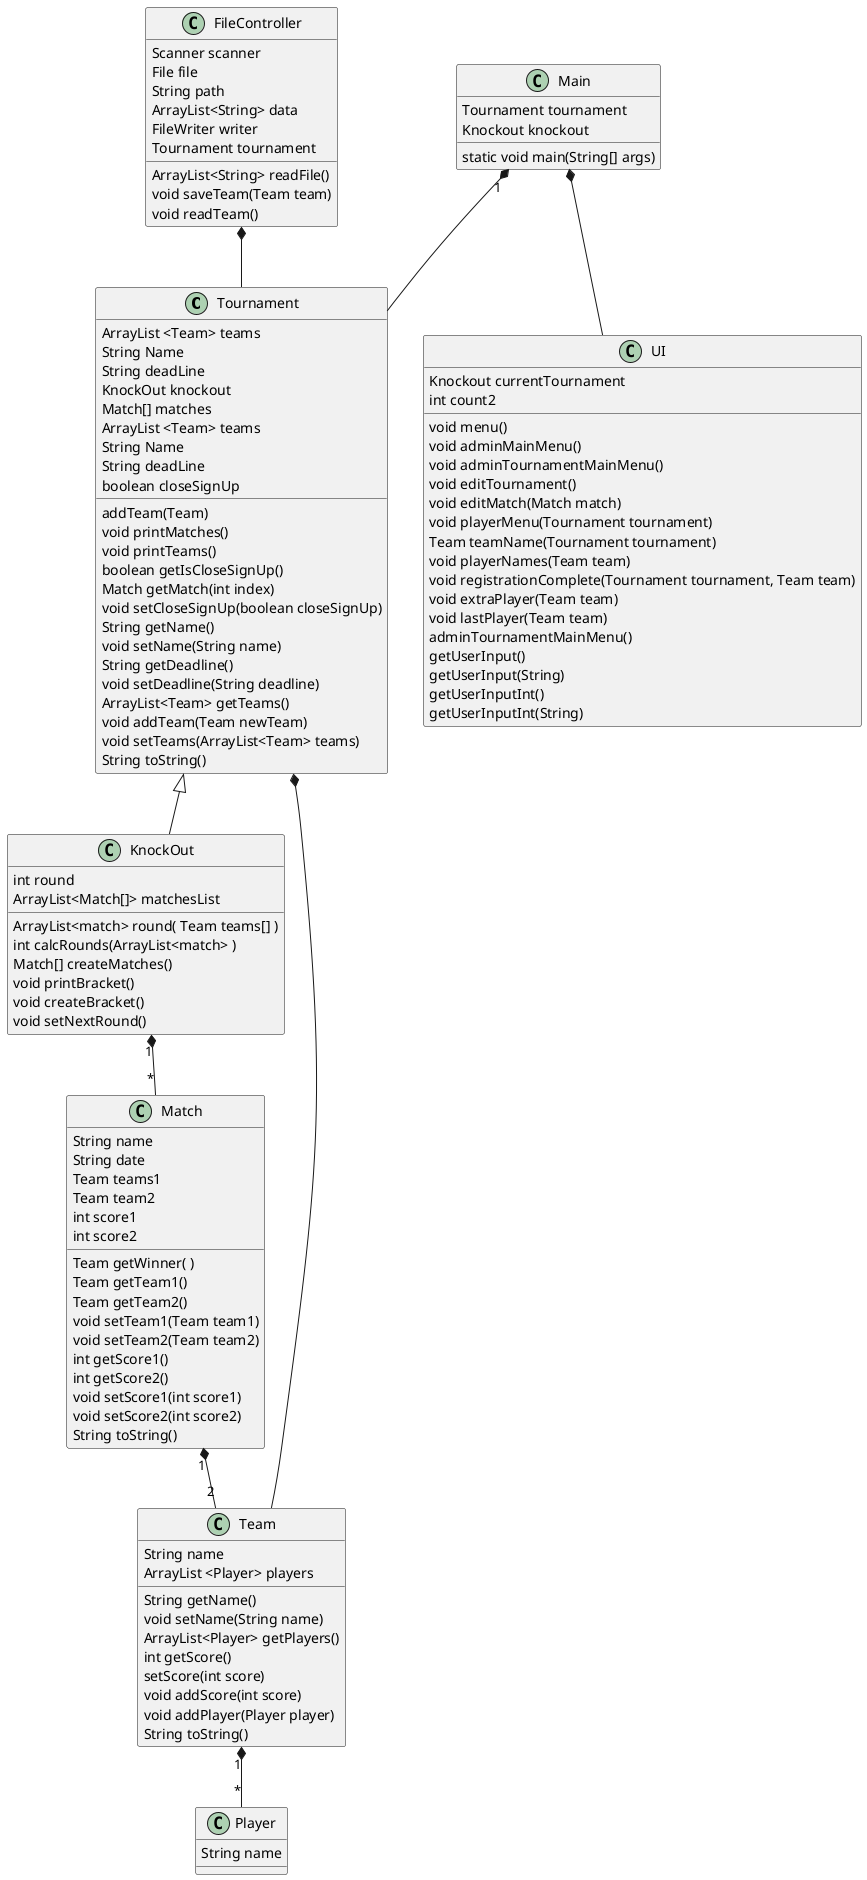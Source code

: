 @startuml
'https://plantuml.com/class-diagram


class Tournament
'class Foosball
'class GroupTournament
class KnockOut
class Player
class Match
class Team
class UI



Main "1" *-- Tournament
Tournament <|-- KnockOut
Tournament *-- Team
'Tournament <-- Foosball
'Foosball <|-- KnockOut
'Foosball <|-- GroupTournament

'GroupTournament *-- Match


Tournament : ArrayList <Team> teams
Tournament : String Name
Tournament : String deadLine
Tournament : KnockOut knockout
Tournament : addTeam(Team)

KnockOut : ArrayList<match> round( Team teams[] )
KnockOut : int round
KnockOut : int calcRounds(ArrayList<match> )

KnockOut "1" *-- "*" Match
'GroupTournament *-- Match

FileController *-- Tournament
Main *-- UI


Match "1" *-- "2" Team
Team "1" *-- "*" Player

UI : Knockout currentTournament
UI : int count2
UI : void menu()
UI : void adminMainMenu()
UI : void adminTournamentMainMenu()
UI : void editTournament()
UI : void editMatch(Match match)
UI : void playerMenu(Tournament tournament)
UI : Team teamName(Tournament tournament)
UI : void playerNames(Team team)
UI : void registrationComplete(Tournament tournament, Team team)
UI : void extraPlayer(Team team)
UI : void lastPlayer(Team team)

FileController : Scanner scanner
FileController : File file
FileController : String path
FileController : ArrayList<String> data
FileController : FileWriter writer
FileController : Tournament tournament
FileController : ArrayList<String> readFile()
FileController : void saveTeam(Team team)
FileController : void readTeam()

Main : Tournament tournament
Main : Knockout knockout
Main : static void main(String[] args)

Tournament : Match[] matches
Tournament : ArrayList <Team> teams
Tournament : String Name
Tournament : String deadLine
Tournament : boolean closeSignUp
Tournament : void printMatches()
Tournament : void printTeams()
Tournament : boolean getIsCloseSignUp()
Tournament : Match getMatch(int index)
Tournament : void setCloseSignUp(boolean closeSignUp)
Tournament : String getName()
Tournament : void setName(String name)
Tournament : String getDeadline()
Tournament : void setDeadline(String deadline)
Tournament : ArrayList<Team> getTeams()
Tournament : void addTeam(Team newTeam)
Tournament : void setTeams(ArrayList<Team> teams)
Tournament : String toString()

KnockOut : ArrayList<Match[]> matchesList
KnockOut : Match[] createMatches()
KnockOut : void printBracket()
KnockOut : void createBracket()
KnockOut : void setNextRound()

'Team array maybe?
Match : String name
Match : String date
Match : Team teams1
Match : Team team2
Match : int score1
Match : int score2

Match : Team getWinner( )
Match : Team getTeam1()
Match : Team getTeam2()
Match : void setTeam1(Team team1)
Match : void setTeam2(Team team2)
Match : int getScore1()
Match : int getScore2()
Match : void setScore1(int score1)
Match : void setScore2(int score2)
Match : String toString()

Team : String name
Team : ArrayList <Player> players
Team : String getName()
Team : void setName(String name)
Team : ArrayList<Player> getPlayers()
Team : int getScore()
Team : setScore(int score)
Team : void addScore(int score)
Team : void addPlayer(Player player)
Team : String toString()

Player : String name

UI : adminTournamentMainMenu()
UI : getUserInput()
UI : getUserInput(String)
UI : getUserInputInt()
UI : getUserInputInt(String)

@enduml
